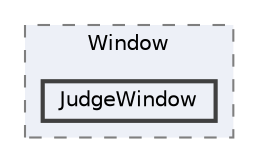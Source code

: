 digraph "003_Item/Window/JudgeWindow"
{
 // LATEX_PDF_SIZE
  bgcolor="transparent";
  edge [fontname=Helvetica,fontsize=10,labelfontname=Helvetica,labelfontsize=10];
  node [fontname=Helvetica,fontsize=10,shape=box,height=0.2,width=0.4];
  compound=true
  subgraph clusterdir_bc3c7fb0d954079f7ecf434b10bcd730 {
    graph [ bgcolor="#edf0f7", pencolor="grey50", label="Window", fontname=Helvetica,fontsize=10 style="filled,dashed", URL="dir_bc3c7fb0d954079f7ecf434b10bcd730.html",tooltip=""]
  dir_b950113a56031ba422a391018e3bae94 [label="JudgeWindow", fillcolor="#edf0f7", color="grey25", style="filled,bold", URL="dir_b950113a56031ba422a391018e3bae94.html",tooltip=""];
  }
}
